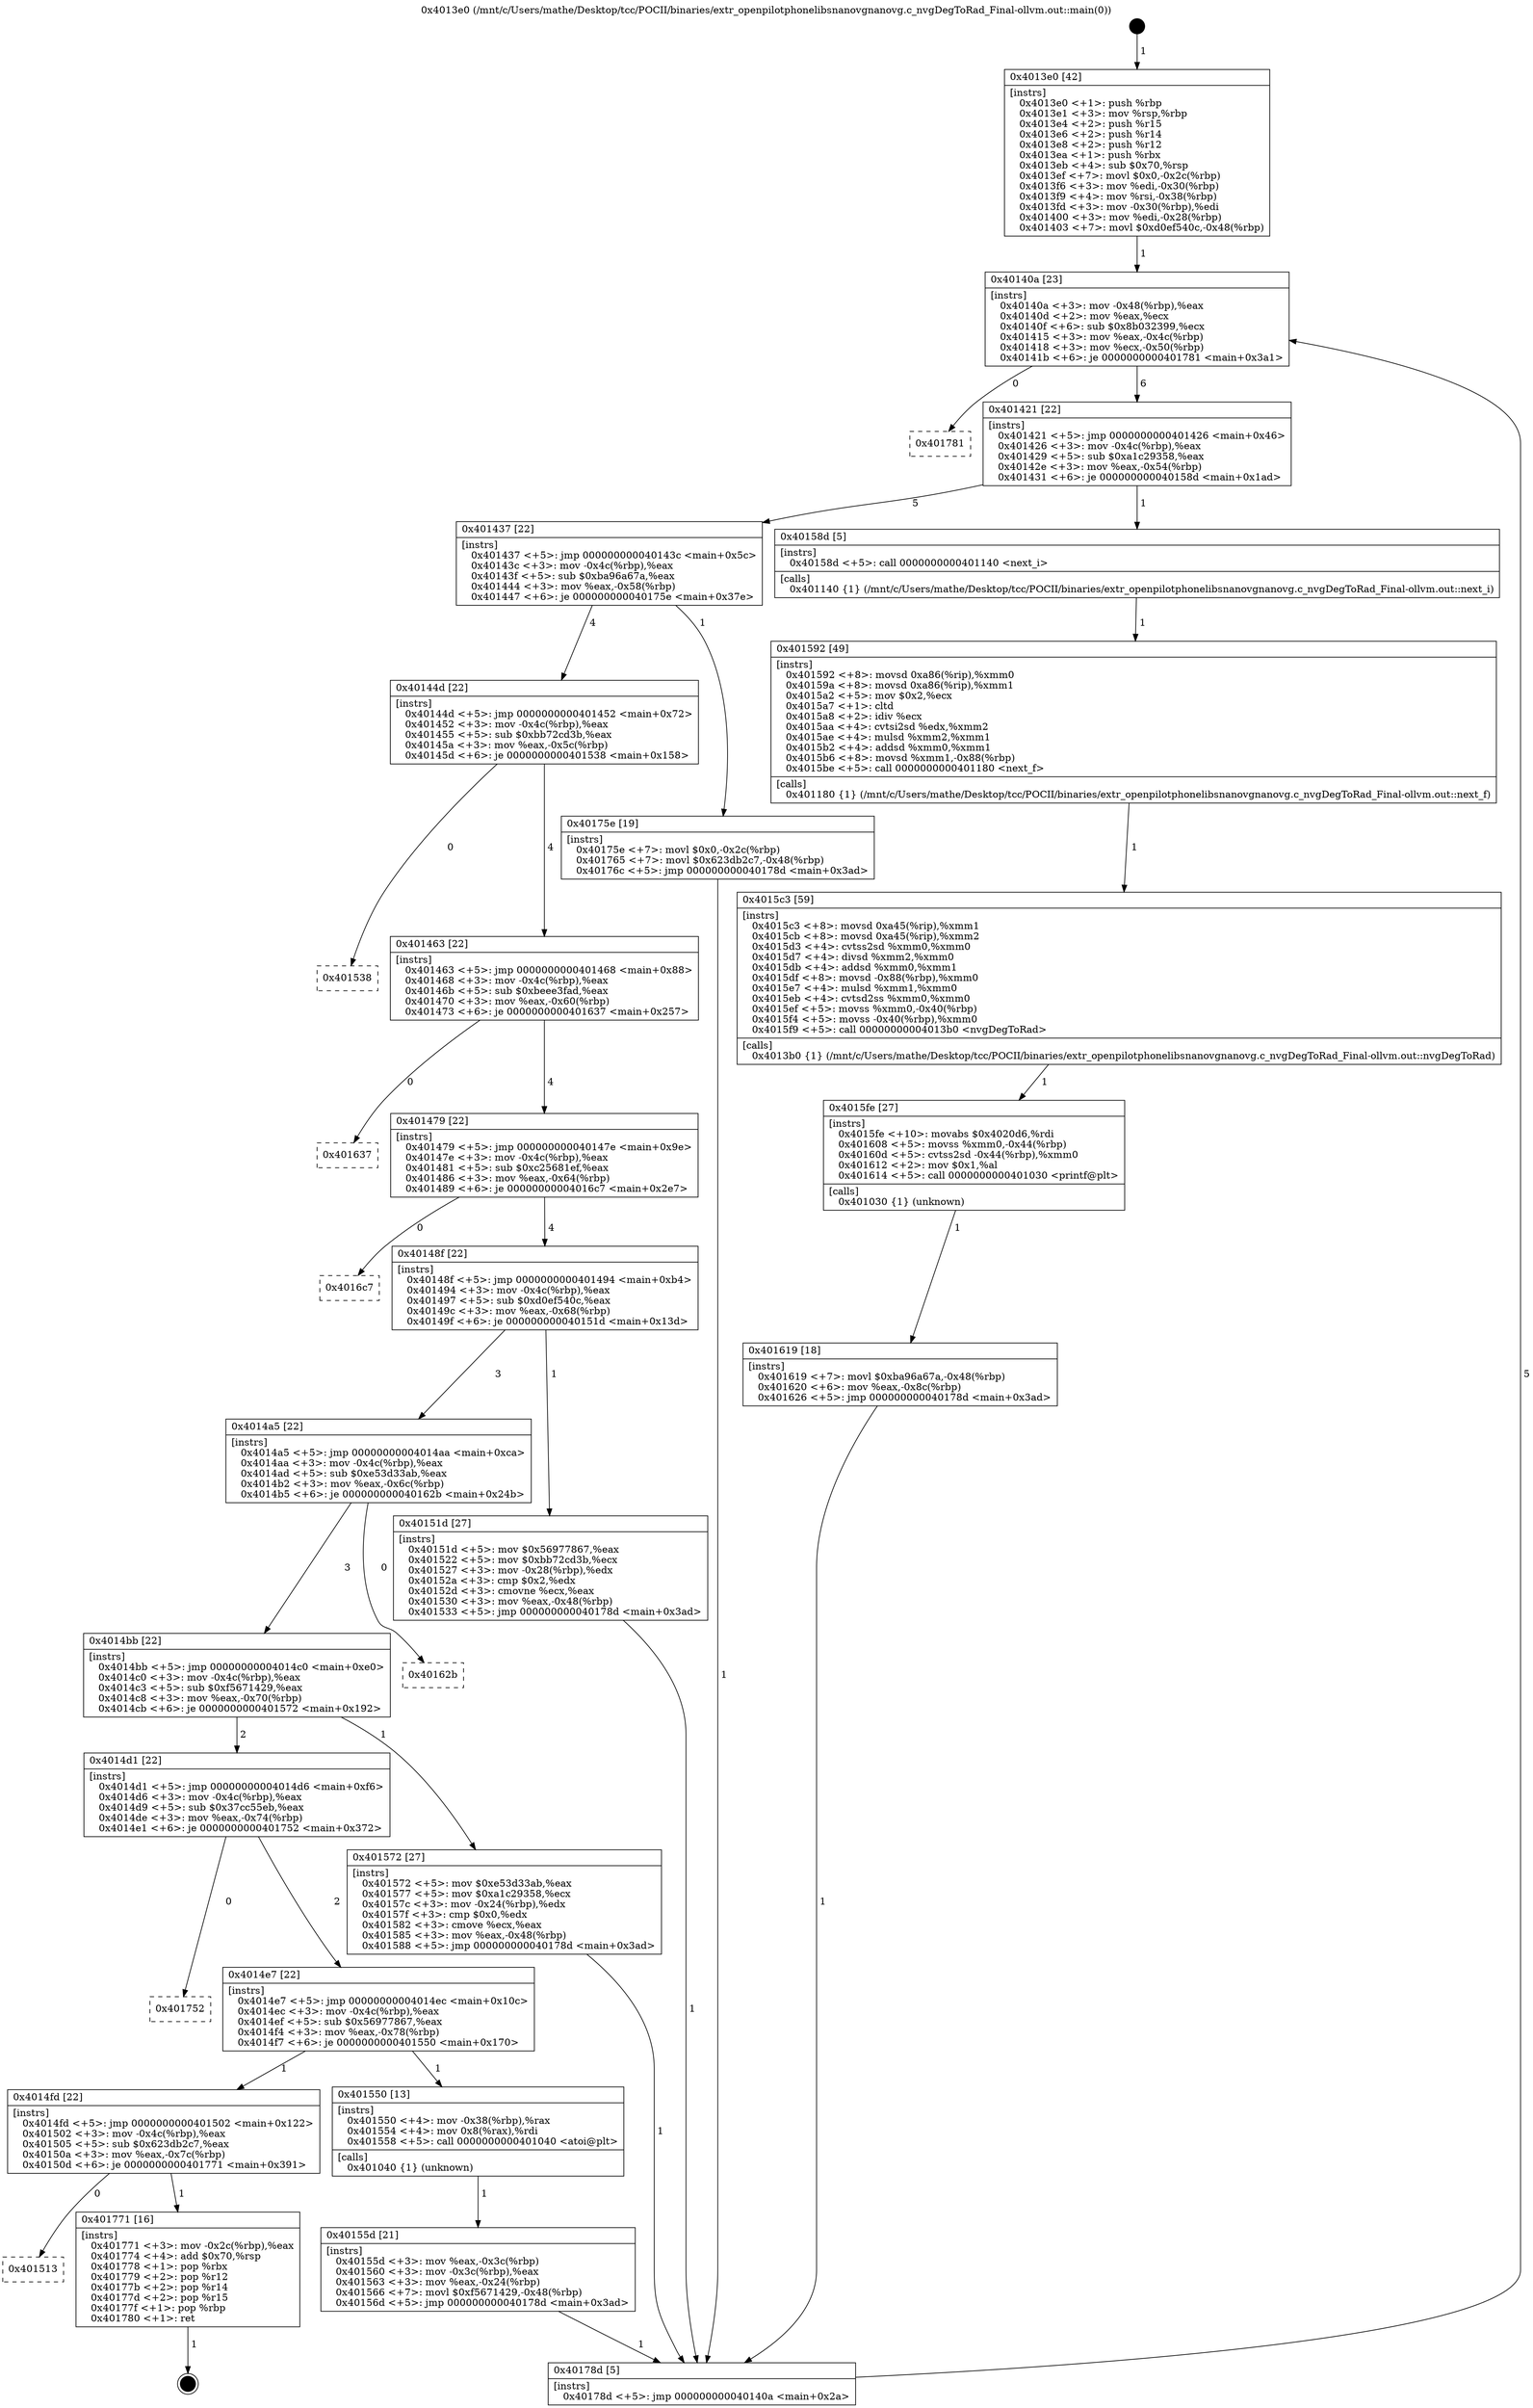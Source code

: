 digraph "0x4013e0" {
  label = "0x4013e0 (/mnt/c/Users/mathe/Desktop/tcc/POCII/binaries/extr_openpilotphonelibsnanovgnanovg.c_nvgDegToRad_Final-ollvm.out::main(0))"
  labelloc = "t"
  node[shape=record]

  Entry [label="",width=0.3,height=0.3,shape=circle,fillcolor=black,style=filled]
  "0x40140a" [label="{
     0x40140a [23]\l
     | [instrs]\l
     &nbsp;&nbsp;0x40140a \<+3\>: mov -0x48(%rbp),%eax\l
     &nbsp;&nbsp;0x40140d \<+2\>: mov %eax,%ecx\l
     &nbsp;&nbsp;0x40140f \<+6\>: sub $0x8b032399,%ecx\l
     &nbsp;&nbsp;0x401415 \<+3\>: mov %eax,-0x4c(%rbp)\l
     &nbsp;&nbsp;0x401418 \<+3\>: mov %ecx,-0x50(%rbp)\l
     &nbsp;&nbsp;0x40141b \<+6\>: je 0000000000401781 \<main+0x3a1\>\l
  }"]
  "0x401781" [label="{
     0x401781\l
  }", style=dashed]
  "0x401421" [label="{
     0x401421 [22]\l
     | [instrs]\l
     &nbsp;&nbsp;0x401421 \<+5\>: jmp 0000000000401426 \<main+0x46\>\l
     &nbsp;&nbsp;0x401426 \<+3\>: mov -0x4c(%rbp),%eax\l
     &nbsp;&nbsp;0x401429 \<+5\>: sub $0xa1c29358,%eax\l
     &nbsp;&nbsp;0x40142e \<+3\>: mov %eax,-0x54(%rbp)\l
     &nbsp;&nbsp;0x401431 \<+6\>: je 000000000040158d \<main+0x1ad\>\l
  }"]
  Exit [label="",width=0.3,height=0.3,shape=circle,fillcolor=black,style=filled,peripheries=2]
  "0x40158d" [label="{
     0x40158d [5]\l
     | [instrs]\l
     &nbsp;&nbsp;0x40158d \<+5\>: call 0000000000401140 \<next_i\>\l
     | [calls]\l
     &nbsp;&nbsp;0x401140 \{1\} (/mnt/c/Users/mathe/Desktop/tcc/POCII/binaries/extr_openpilotphonelibsnanovgnanovg.c_nvgDegToRad_Final-ollvm.out::next_i)\l
  }"]
  "0x401437" [label="{
     0x401437 [22]\l
     | [instrs]\l
     &nbsp;&nbsp;0x401437 \<+5\>: jmp 000000000040143c \<main+0x5c\>\l
     &nbsp;&nbsp;0x40143c \<+3\>: mov -0x4c(%rbp),%eax\l
     &nbsp;&nbsp;0x40143f \<+5\>: sub $0xba96a67a,%eax\l
     &nbsp;&nbsp;0x401444 \<+3\>: mov %eax,-0x58(%rbp)\l
     &nbsp;&nbsp;0x401447 \<+6\>: je 000000000040175e \<main+0x37e\>\l
  }"]
  "0x401513" [label="{
     0x401513\l
  }", style=dashed]
  "0x40175e" [label="{
     0x40175e [19]\l
     | [instrs]\l
     &nbsp;&nbsp;0x40175e \<+7\>: movl $0x0,-0x2c(%rbp)\l
     &nbsp;&nbsp;0x401765 \<+7\>: movl $0x623db2c7,-0x48(%rbp)\l
     &nbsp;&nbsp;0x40176c \<+5\>: jmp 000000000040178d \<main+0x3ad\>\l
  }"]
  "0x40144d" [label="{
     0x40144d [22]\l
     | [instrs]\l
     &nbsp;&nbsp;0x40144d \<+5\>: jmp 0000000000401452 \<main+0x72\>\l
     &nbsp;&nbsp;0x401452 \<+3\>: mov -0x4c(%rbp),%eax\l
     &nbsp;&nbsp;0x401455 \<+5\>: sub $0xbb72cd3b,%eax\l
     &nbsp;&nbsp;0x40145a \<+3\>: mov %eax,-0x5c(%rbp)\l
     &nbsp;&nbsp;0x40145d \<+6\>: je 0000000000401538 \<main+0x158\>\l
  }"]
  "0x401771" [label="{
     0x401771 [16]\l
     | [instrs]\l
     &nbsp;&nbsp;0x401771 \<+3\>: mov -0x2c(%rbp),%eax\l
     &nbsp;&nbsp;0x401774 \<+4\>: add $0x70,%rsp\l
     &nbsp;&nbsp;0x401778 \<+1\>: pop %rbx\l
     &nbsp;&nbsp;0x401779 \<+2\>: pop %r12\l
     &nbsp;&nbsp;0x40177b \<+2\>: pop %r14\l
     &nbsp;&nbsp;0x40177d \<+2\>: pop %r15\l
     &nbsp;&nbsp;0x40177f \<+1\>: pop %rbp\l
     &nbsp;&nbsp;0x401780 \<+1\>: ret\l
  }"]
  "0x401538" [label="{
     0x401538\l
  }", style=dashed]
  "0x401463" [label="{
     0x401463 [22]\l
     | [instrs]\l
     &nbsp;&nbsp;0x401463 \<+5\>: jmp 0000000000401468 \<main+0x88\>\l
     &nbsp;&nbsp;0x401468 \<+3\>: mov -0x4c(%rbp),%eax\l
     &nbsp;&nbsp;0x40146b \<+5\>: sub $0xbeee3fad,%eax\l
     &nbsp;&nbsp;0x401470 \<+3\>: mov %eax,-0x60(%rbp)\l
     &nbsp;&nbsp;0x401473 \<+6\>: je 0000000000401637 \<main+0x257\>\l
  }"]
  "0x401619" [label="{
     0x401619 [18]\l
     | [instrs]\l
     &nbsp;&nbsp;0x401619 \<+7\>: movl $0xba96a67a,-0x48(%rbp)\l
     &nbsp;&nbsp;0x401620 \<+6\>: mov %eax,-0x8c(%rbp)\l
     &nbsp;&nbsp;0x401626 \<+5\>: jmp 000000000040178d \<main+0x3ad\>\l
  }"]
  "0x401637" [label="{
     0x401637\l
  }", style=dashed]
  "0x401479" [label="{
     0x401479 [22]\l
     | [instrs]\l
     &nbsp;&nbsp;0x401479 \<+5\>: jmp 000000000040147e \<main+0x9e\>\l
     &nbsp;&nbsp;0x40147e \<+3\>: mov -0x4c(%rbp),%eax\l
     &nbsp;&nbsp;0x401481 \<+5\>: sub $0xc25681ef,%eax\l
     &nbsp;&nbsp;0x401486 \<+3\>: mov %eax,-0x64(%rbp)\l
     &nbsp;&nbsp;0x401489 \<+6\>: je 00000000004016c7 \<main+0x2e7\>\l
  }"]
  "0x4015fe" [label="{
     0x4015fe [27]\l
     | [instrs]\l
     &nbsp;&nbsp;0x4015fe \<+10\>: movabs $0x4020d6,%rdi\l
     &nbsp;&nbsp;0x401608 \<+5\>: movss %xmm0,-0x44(%rbp)\l
     &nbsp;&nbsp;0x40160d \<+5\>: cvtss2sd -0x44(%rbp),%xmm0\l
     &nbsp;&nbsp;0x401612 \<+2\>: mov $0x1,%al\l
     &nbsp;&nbsp;0x401614 \<+5\>: call 0000000000401030 \<printf@plt\>\l
     | [calls]\l
     &nbsp;&nbsp;0x401030 \{1\} (unknown)\l
  }"]
  "0x4016c7" [label="{
     0x4016c7\l
  }", style=dashed]
  "0x40148f" [label="{
     0x40148f [22]\l
     | [instrs]\l
     &nbsp;&nbsp;0x40148f \<+5\>: jmp 0000000000401494 \<main+0xb4\>\l
     &nbsp;&nbsp;0x401494 \<+3\>: mov -0x4c(%rbp),%eax\l
     &nbsp;&nbsp;0x401497 \<+5\>: sub $0xd0ef540c,%eax\l
     &nbsp;&nbsp;0x40149c \<+3\>: mov %eax,-0x68(%rbp)\l
     &nbsp;&nbsp;0x40149f \<+6\>: je 000000000040151d \<main+0x13d\>\l
  }"]
  "0x4015c3" [label="{
     0x4015c3 [59]\l
     | [instrs]\l
     &nbsp;&nbsp;0x4015c3 \<+8\>: movsd 0xa45(%rip),%xmm1\l
     &nbsp;&nbsp;0x4015cb \<+8\>: movsd 0xa45(%rip),%xmm2\l
     &nbsp;&nbsp;0x4015d3 \<+4\>: cvtss2sd %xmm0,%xmm0\l
     &nbsp;&nbsp;0x4015d7 \<+4\>: divsd %xmm2,%xmm0\l
     &nbsp;&nbsp;0x4015db \<+4\>: addsd %xmm0,%xmm1\l
     &nbsp;&nbsp;0x4015df \<+8\>: movsd -0x88(%rbp),%xmm0\l
     &nbsp;&nbsp;0x4015e7 \<+4\>: mulsd %xmm1,%xmm0\l
     &nbsp;&nbsp;0x4015eb \<+4\>: cvtsd2ss %xmm0,%xmm0\l
     &nbsp;&nbsp;0x4015ef \<+5\>: movss %xmm0,-0x40(%rbp)\l
     &nbsp;&nbsp;0x4015f4 \<+5\>: movss -0x40(%rbp),%xmm0\l
     &nbsp;&nbsp;0x4015f9 \<+5\>: call 00000000004013b0 \<nvgDegToRad\>\l
     | [calls]\l
     &nbsp;&nbsp;0x4013b0 \{1\} (/mnt/c/Users/mathe/Desktop/tcc/POCII/binaries/extr_openpilotphonelibsnanovgnanovg.c_nvgDegToRad_Final-ollvm.out::nvgDegToRad)\l
  }"]
  "0x40151d" [label="{
     0x40151d [27]\l
     | [instrs]\l
     &nbsp;&nbsp;0x40151d \<+5\>: mov $0x56977867,%eax\l
     &nbsp;&nbsp;0x401522 \<+5\>: mov $0xbb72cd3b,%ecx\l
     &nbsp;&nbsp;0x401527 \<+3\>: mov -0x28(%rbp),%edx\l
     &nbsp;&nbsp;0x40152a \<+3\>: cmp $0x2,%edx\l
     &nbsp;&nbsp;0x40152d \<+3\>: cmovne %ecx,%eax\l
     &nbsp;&nbsp;0x401530 \<+3\>: mov %eax,-0x48(%rbp)\l
     &nbsp;&nbsp;0x401533 \<+5\>: jmp 000000000040178d \<main+0x3ad\>\l
  }"]
  "0x4014a5" [label="{
     0x4014a5 [22]\l
     | [instrs]\l
     &nbsp;&nbsp;0x4014a5 \<+5\>: jmp 00000000004014aa \<main+0xca\>\l
     &nbsp;&nbsp;0x4014aa \<+3\>: mov -0x4c(%rbp),%eax\l
     &nbsp;&nbsp;0x4014ad \<+5\>: sub $0xe53d33ab,%eax\l
     &nbsp;&nbsp;0x4014b2 \<+3\>: mov %eax,-0x6c(%rbp)\l
     &nbsp;&nbsp;0x4014b5 \<+6\>: je 000000000040162b \<main+0x24b\>\l
  }"]
  "0x40178d" [label="{
     0x40178d [5]\l
     | [instrs]\l
     &nbsp;&nbsp;0x40178d \<+5\>: jmp 000000000040140a \<main+0x2a\>\l
  }"]
  "0x4013e0" [label="{
     0x4013e0 [42]\l
     | [instrs]\l
     &nbsp;&nbsp;0x4013e0 \<+1\>: push %rbp\l
     &nbsp;&nbsp;0x4013e1 \<+3\>: mov %rsp,%rbp\l
     &nbsp;&nbsp;0x4013e4 \<+2\>: push %r15\l
     &nbsp;&nbsp;0x4013e6 \<+2\>: push %r14\l
     &nbsp;&nbsp;0x4013e8 \<+2\>: push %r12\l
     &nbsp;&nbsp;0x4013ea \<+1\>: push %rbx\l
     &nbsp;&nbsp;0x4013eb \<+4\>: sub $0x70,%rsp\l
     &nbsp;&nbsp;0x4013ef \<+7\>: movl $0x0,-0x2c(%rbp)\l
     &nbsp;&nbsp;0x4013f6 \<+3\>: mov %edi,-0x30(%rbp)\l
     &nbsp;&nbsp;0x4013f9 \<+4\>: mov %rsi,-0x38(%rbp)\l
     &nbsp;&nbsp;0x4013fd \<+3\>: mov -0x30(%rbp),%edi\l
     &nbsp;&nbsp;0x401400 \<+3\>: mov %edi,-0x28(%rbp)\l
     &nbsp;&nbsp;0x401403 \<+7\>: movl $0xd0ef540c,-0x48(%rbp)\l
  }"]
  "0x401592" [label="{
     0x401592 [49]\l
     | [instrs]\l
     &nbsp;&nbsp;0x401592 \<+8\>: movsd 0xa86(%rip),%xmm0\l
     &nbsp;&nbsp;0x40159a \<+8\>: movsd 0xa86(%rip),%xmm1\l
     &nbsp;&nbsp;0x4015a2 \<+5\>: mov $0x2,%ecx\l
     &nbsp;&nbsp;0x4015a7 \<+1\>: cltd\l
     &nbsp;&nbsp;0x4015a8 \<+2\>: idiv %ecx\l
     &nbsp;&nbsp;0x4015aa \<+4\>: cvtsi2sd %edx,%xmm2\l
     &nbsp;&nbsp;0x4015ae \<+4\>: mulsd %xmm2,%xmm1\l
     &nbsp;&nbsp;0x4015b2 \<+4\>: addsd %xmm0,%xmm1\l
     &nbsp;&nbsp;0x4015b6 \<+8\>: movsd %xmm1,-0x88(%rbp)\l
     &nbsp;&nbsp;0x4015be \<+5\>: call 0000000000401180 \<next_f\>\l
     | [calls]\l
     &nbsp;&nbsp;0x401180 \{1\} (/mnt/c/Users/mathe/Desktop/tcc/POCII/binaries/extr_openpilotphonelibsnanovgnanovg.c_nvgDegToRad_Final-ollvm.out::next_f)\l
  }"]
  "0x40162b" [label="{
     0x40162b\l
  }", style=dashed]
  "0x4014bb" [label="{
     0x4014bb [22]\l
     | [instrs]\l
     &nbsp;&nbsp;0x4014bb \<+5\>: jmp 00000000004014c0 \<main+0xe0\>\l
     &nbsp;&nbsp;0x4014c0 \<+3\>: mov -0x4c(%rbp),%eax\l
     &nbsp;&nbsp;0x4014c3 \<+5\>: sub $0xf5671429,%eax\l
     &nbsp;&nbsp;0x4014c8 \<+3\>: mov %eax,-0x70(%rbp)\l
     &nbsp;&nbsp;0x4014cb \<+6\>: je 0000000000401572 \<main+0x192\>\l
  }"]
  "0x40155d" [label="{
     0x40155d [21]\l
     | [instrs]\l
     &nbsp;&nbsp;0x40155d \<+3\>: mov %eax,-0x3c(%rbp)\l
     &nbsp;&nbsp;0x401560 \<+3\>: mov -0x3c(%rbp),%eax\l
     &nbsp;&nbsp;0x401563 \<+3\>: mov %eax,-0x24(%rbp)\l
     &nbsp;&nbsp;0x401566 \<+7\>: movl $0xf5671429,-0x48(%rbp)\l
     &nbsp;&nbsp;0x40156d \<+5\>: jmp 000000000040178d \<main+0x3ad\>\l
  }"]
  "0x401572" [label="{
     0x401572 [27]\l
     | [instrs]\l
     &nbsp;&nbsp;0x401572 \<+5\>: mov $0xe53d33ab,%eax\l
     &nbsp;&nbsp;0x401577 \<+5\>: mov $0xa1c29358,%ecx\l
     &nbsp;&nbsp;0x40157c \<+3\>: mov -0x24(%rbp),%edx\l
     &nbsp;&nbsp;0x40157f \<+3\>: cmp $0x0,%edx\l
     &nbsp;&nbsp;0x401582 \<+3\>: cmove %ecx,%eax\l
     &nbsp;&nbsp;0x401585 \<+3\>: mov %eax,-0x48(%rbp)\l
     &nbsp;&nbsp;0x401588 \<+5\>: jmp 000000000040178d \<main+0x3ad\>\l
  }"]
  "0x4014d1" [label="{
     0x4014d1 [22]\l
     | [instrs]\l
     &nbsp;&nbsp;0x4014d1 \<+5\>: jmp 00000000004014d6 \<main+0xf6\>\l
     &nbsp;&nbsp;0x4014d6 \<+3\>: mov -0x4c(%rbp),%eax\l
     &nbsp;&nbsp;0x4014d9 \<+5\>: sub $0x37cc55eb,%eax\l
     &nbsp;&nbsp;0x4014de \<+3\>: mov %eax,-0x74(%rbp)\l
     &nbsp;&nbsp;0x4014e1 \<+6\>: je 0000000000401752 \<main+0x372\>\l
  }"]
  "0x4014fd" [label="{
     0x4014fd [22]\l
     | [instrs]\l
     &nbsp;&nbsp;0x4014fd \<+5\>: jmp 0000000000401502 \<main+0x122\>\l
     &nbsp;&nbsp;0x401502 \<+3\>: mov -0x4c(%rbp),%eax\l
     &nbsp;&nbsp;0x401505 \<+5\>: sub $0x623db2c7,%eax\l
     &nbsp;&nbsp;0x40150a \<+3\>: mov %eax,-0x7c(%rbp)\l
     &nbsp;&nbsp;0x40150d \<+6\>: je 0000000000401771 \<main+0x391\>\l
  }"]
  "0x401752" [label="{
     0x401752\l
  }", style=dashed]
  "0x4014e7" [label="{
     0x4014e7 [22]\l
     | [instrs]\l
     &nbsp;&nbsp;0x4014e7 \<+5\>: jmp 00000000004014ec \<main+0x10c\>\l
     &nbsp;&nbsp;0x4014ec \<+3\>: mov -0x4c(%rbp),%eax\l
     &nbsp;&nbsp;0x4014ef \<+5\>: sub $0x56977867,%eax\l
     &nbsp;&nbsp;0x4014f4 \<+3\>: mov %eax,-0x78(%rbp)\l
     &nbsp;&nbsp;0x4014f7 \<+6\>: je 0000000000401550 \<main+0x170\>\l
  }"]
  "0x401550" [label="{
     0x401550 [13]\l
     | [instrs]\l
     &nbsp;&nbsp;0x401550 \<+4\>: mov -0x38(%rbp),%rax\l
     &nbsp;&nbsp;0x401554 \<+4\>: mov 0x8(%rax),%rdi\l
     &nbsp;&nbsp;0x401558 \<+5\>: call 0000000000401040 \<atoi@plt\>\l
     | [calls]\l
     &nbsp;&nbsp;0x401040 \{1\} (unknown)\l
  }"]
  Entry -> "0x4013e0" [label=" 1"]
  "0x40140a" -> "0x401781" [label=" 0"]
  "0x40140a" -> "0x401421" [label=" 6"]
  "0x401771" -> Exit [label=" 1"]
  "0x401421" -> "0x40158d" [label=" 1"]
  "0x401421" -> "0x401437" [label=" 5"]
  "0x4014fd" -> "0x401513" [label=" 0"]
  "0x401437" -> "0x40175e" [label=" 1"]
  "0x401437" -> "0x40144d" [label=" 4"]
  "0x4014fd" -> "0x401771" [label=" 1"]
  "0x40144d" -> "0x401538" [label=" 0"]
  "0x40144d" -> "0x401463" [label=" 4"]
  "0x40175e" -> "0x40178d" [label=" 1"]
  "0x401463" -> "0x401637" [label=" 0"]
  "0x401463" -> "0x401479" [label=" 4"]
  "0x401619" -> "0x40178d" [label=" 1"]
  "0x401479" -> "0x4016c7" [label=" 0"]
  "0x401479" -> "0x40148f" [label=" 4"]
  "0x4015fe" -> "0x401619" [label=" 1"]
  "0x40148f" -> "0x40151d" [label=" 1"]
  "0x40148f" -> "0x4014a5" [label=" 3"]
  "0x40151d" -> "0x40178d" [label=" 1"]
  "0x4013e0" -> "0x40140a" [label=" 1"]
  "0x40178d" -> "0x40140a" [label=" 5"]
  "0x4015c3" -> "0x4015fe" [label=" 1"]
  "0x4014a5" -> "0x40162b" [label=" 0"]
  "0x4014a5" -> "0x4014bb" [label=" 3"]
  "0x401592" -> "0x4015c3" [label=" 1"]
  "0x4014bb" -> "0x401572" [label=" 1"]
  "0x4014bb" -> "0x4014d1" [label=" 2"]
  "0x40158d" -> "0x401592" [label=" 1"]
  "0x4014d1" -> "0x401752" [label=" 0"]
  "0x4014d1" -> "0x4014e7" [label=" 2"]
  "0x401572" -> "0x40178d" [label=" 1"]
  "0x4014e7" -> "0x401550" [label=" 1"]
  "0x4014e7" -> "0x4014fd" [label=" 1"]
  "0x401550" -> "0x40155d" [label=" 1"]
  "0x40155d" -> "0x40178d" [label=" 1"]
}
